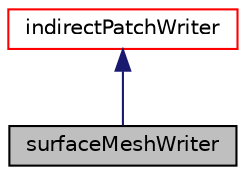 digraph "surfaceMeshWriter"
{
  bgcolor="transparent";
  edge [fontname="Helvetica",fontsize="10",labelfontname="Helvetica",labelfontsize="10"];
  node [fontname="Helvetica",fontsize="10",shape=record];
  Node1 [label="surfaceMeshWriter",height=0.2,width=0.4,color="black", fillcolor="grey75", style="filled" fontcolor="black"];
  Node2 -> Node1 [dir="back",color="midnightblue",fontsize="10",style="solid",fontname="Helvetica"];
  Node2 [label="indirectPatchWriter",height=0.2,width=0.4,color="red",URL="$classFoam_1_1vtk_1_1indirectPatchWriter.html",tooltip="Write indirectPrimitivePatch faces/points (optionally with fields) as a vtp file or a legacy vtk file..."];
}
